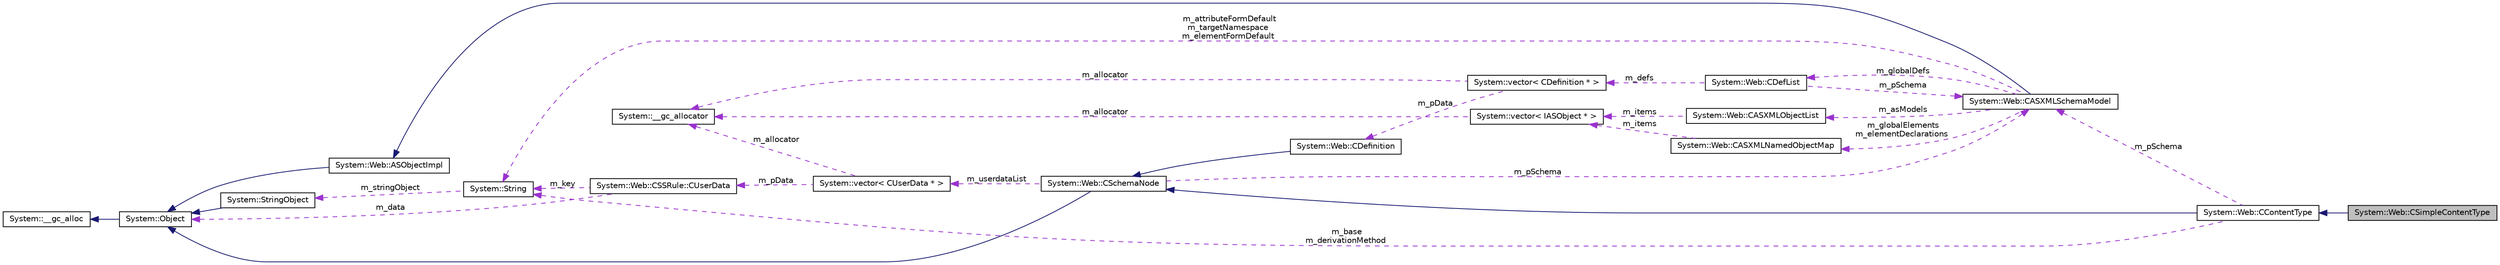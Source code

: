 digraph G
{
  edge [fontname="Helvetica",fontsize="10",labelfontname="Helvetica",labelfontsize="10"];
  node [fontname="Helvetica",fontsize="10",shape=record];
  rankdir="LR";
  Node1 [label="System::Web::CSimpleContentType",height=0.2,width=0.4,color="black", fillcolor="grey75", style="filled" fontcolor="black"];
  Node2 -> Node1 [dir="back",color="midnightblue",fontsize="10",style="solid",fontname="Helvetica"];
  Node2 [label="System::Web::CContentType",height=0.2,width=0.4,color="black", fillcolor="white", style="filled",URL="$class_system_1_1_web_1_1_c_content_type.html"];
  Node3 -> Node2 [dir="back",color="midnightblue",fontsize="10",style="solid",fontname="Helvetica"];
  Node3 [label="System::Web::CSchemaNode",height=0.2,width=0.4,color="black", fillcolor="white", style="filled",URL="$class_system_1_1_web_1_1_c_schema_node.html"];
  Node4 -> Node3 [dir="back",color="midnightblue",fontsize="10",style="solid",fontname="Helvetica"];
  Node4 [label="System::Object",height=0.2,width=0.4,color="black", fillcolor="white", style="filled",URL="$class_system_1_1_object.html"];
  Node5 -> Node4 [dir="back",color="midnightblue",fontsize="10",style="solid",fontname="Helvetica"];
  Node5 [label="System::__gc_alloc",height=0.2,width=0.4,color="black", fillcolor="white", style="filled",URL="$class_system_1_1____gc__alloc.html"];
  Node6 -> Node3 [dir="back",color="darkorchid3",fontsize="10",style="dashed",label=" m_pSchema" ,fontname="Helvetica"];
  Node6 [label="System::Web::CASXMLSchemaModel",height=0.2,width=0.4,color="black", fillcolor="white", style="filled",URL="$class_system_1_1_web_1_1_c_a_s_x_m_l_schema_model.html"];
  Node7 -> Node6 [dir="back",color="midnightblue",fontsize="10",style="solid",fontname="Helvetica"];
  Node7 [label="System::Web::ASObjectImpl",height=0.2,width=0.4,color="black", fillcolor="white", style="filled",URL="$class_system_1_1_web_1_1_a_s_object_impl.html"];
  Node4 -> Node7 [dir="back",color="midnightblue",fontsize="10",style="solid",fontname="Helvetica"];
  Node8 -> Node6 [dir="back",color="darkorchid3",fontsize="10",style="dashed",label=" m_globalElements\nm_elementDeclarations" ,fontname="Helvetica"];
  Node8 [label="System::Web::CASXMLNamedObjectMap",height=0.2,width=0.4,color="black", fillcolor="white", style="filled",URL="$class_system_1_1_web_1_1_c_a_s_x_m_l_named_object_map.html"];
  Node9 -> Node8 [dir="back",color="darkorchid3",fontsize="10",style="dashed",label=" m_items" ,fontname="Helvetica"];
  Node9 [label="System::vector\< IASObject * \>",height=0.2,width=0.4,color="black", fillcolor="white", style="filled",URL="$class_system_1_1vector.html"];
  Node10 -> Node9 [dir="back",color="darkorchid3",fontsize="10",style="dashed",label=" m_allocator" ,fontname="Helvetica"];
  Node10 [label="System::__gc_allocator",height=0.2,width=0.4,color="black", fillcolor="white", style="filled",URL="$class_system_1_1____gc__allocator.html"];
  Node11 -> Node6 [dir="back",color="darkorchid3",fontsize="10",style="dashed",label=" m_globalDefs" ,fontname="Helvetica"];
  Node11 [label="System::Web::CDefList",height=0.2,width=0.4,color="black", fillcolor="white", style="filled",URL="$class_system_1_1_web_1_1_c_def_list.html"];
  Node6 -> Node11 [dir="back",color="darkorchid3",fontsize="10",style="dashed",label=" m_pSchema" ,fontname="Helvetica"];
  Node12 -> Node11 [dir="back",color="darkorchid3",fontsize="10",style="dashed",label=" m_defs" ,fontname="Helvetica"];
  Node12 [label="System::vector\< CDefinition * \>",height=0.2,width=0.4,color="black", fillcolor="white", style="filled",URL="$class_system_1_1vector.html"];
  Node10 -> Node12 [dir="back",color="darkorchid3",fontsize="10",style="dashed",label=" m_allocator" ,fontname="Helvetica"];
  Node13 -> Node12 [dir="back",color="darkorchid3",fontsize="10",style="dashed",label=" m_pData" ,fontname="Helvetica"];
  Node13 [label="System::Web::CDefinition",height=0.2,width=0.4,color="black", fillcolor="white", style="filled",URL="$class_system_1_1_web_1_1_c_definition.html"];
  Node3 -> Node13 [dir="back",color="midnightblue",fontsize="10",style="solid",fontname="Helvetica"];
  Node14 -> Node6 [dir="back",color="darkorchid3",fontsize="10",style="dashed",label=" m_asModels" ,fontname="Helvetica"];
  Node14 [label="System::Web::CASXMLObjectList",height=0.2,width=0.4,color="black", fillcolor="white", style="filled",URL="$class_system_1_1_web_1_1_c_a_s_x_m_l_object_list.html"];
  Node9 -> Node14 [dir="back",color="darkorchid3",fontsize="10",style="dashed",label=" m_items" ,fontname="Helvetica"];
  Node15 -> Node6 [dir="back",color="darkorchid3",fontsize="10",style="dashed",label=" m_attributeFormDefault\nm_targetNamespace\nm_elementFormDefault" ,fontname="Helvetica"];
  Node15 [label="System::String",height=0.2,width=0.4,color="black", fillcolor="white", style="filled",URL="$class_system_1_1_string.html"];
  Node16 -> Node15 [dir="back",color="darkorchid3",fontsize="10",style="dashed",label=" m_stringObject" ,fontname="Helvetica"];
  Node16 [label="System::StringObject",height=0.2,width=0.4,color="black", fillcolor="white", style="filled",URL="$class_system_1_1_string_object.html"];
  Node4 -> Node16 [dir="back",color="midnightblue",fontsize="10",style="solid",fontname="Helvetica"];
  Node17 -> Node3 [dir="back",color="darkorchid3",fontsize="10",style="dashed",label=" m_userdataList" ,fontname="Helvetica"];
  Node17 [label="System::vector\< CUserData * \>",height=0.2,width=0.4,color="black", fillcolor="white", style="filled",URL="$class_system_1_1vector.html"];
  Node10 -> Node17 [dir="back",color="darkorchid3",fontsize="10",style="dashed",label=" m_allocator" ,fontname="Helvetica"];
  Node18 -> Node17 [dir="back",color="darkorchid3",fontsize="10",style="dashed",label=" m_pData" ,fontname="Helvetica"];
  Node18 [label="System::Web::CSSRule::CUserData",height=0.2,width=0.4,color="black", fillcolor="white", style="filled",URL="$class_system_1_1_web_1_1_c_s_s_rule_1_1_c_user_data.html"];
  Node15 -> Node18 [dir="back",color="darkorchid3",fontsize="10",style="dashed",label=" m_key" ,fontname="Helvetica"];
  Node4 -> Node18 [dir="back",color="darkorchid3",fontsize="10",style="dashed",label=" m_data" ,fontname="Helvetica"];
  Node6 -> Node2 [dir="back",color="darkorchid3",fontsize="10",style="dashed",label=" m_pSchema" ,fontname="Helvetica"];
  Node15 -> Node2 [dir="back",color="darkorchid3",fontsize="10",style="dashed",label=" m_base\nm_derivationMethod" ,fontname="Helvetica"];
}
